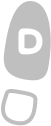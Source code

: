 <?xml version="1.0" encoding="UTF-8"?>
<dia:diagram xmlns:dia="http://www.lysator.liu.se/~alla/dia/">
  <dia:layer name="Segundo Plano" visible="true" connectable="true" active="true">
    <dia:object type="Standard - Beziergon" version="0" id="O0">
      <dia:attribute name="obj_pos">
        <dia:point val="10,0"/>
      </dia:attribute>
      <dia:attribute name="obj_bb">
        <dia:rectangle val="8.516,-0.12;10.863,3.846"/>
      </dia:attribute>
      <dia:attribute name="bez_points">
        <dia:point val="10,0"/>
        <dia:point val="9.1,-0.217"/>
        <dia:point val="8.796,1.411"/>
        <dia:point val="8.696,2.062"/>
        <dia:point val="8.596,2.713"/>
        <dia:point val="8.4,3.473"/>
        <dia:point val="9.5,3.69"/>
        <dia:point val="10.6,3.907"/>
        <dia:point val="10.6,3.473"/>
        <dia:point val="10.7,2.822"/>
        <dia:point val="10.8,2.171"/>
        <dia:point val="10.9,0.217"/>
      </dia:attribute>
      <dia:attribute name="corner_types">
        <dia:enum val="2"/>
        <dia:enum val="2"/>
        <dia:enum val="2"/>
        <dia:enum val="2"/>
        <dia:enum val="2"/>
      </dia:attribute>
      <dia:attribute name="line_color">
        <dia:color val="#bfbfbfff"/>
      </dia:attribute>
      <dia:attribute name="line_width">
        <dia:real val="0.2"/>
      </dia:attribute>
      <dia:attribute name="inner_color">
        <dia:color val="#bfbfbfff"/>
      </dia:attribute>
      <dia:attribute name="show_background">
        <dia:boolean val="true"/>
      </dia:attribute>
    </dia:object>
    <dia:object type="Standard - Beziergon" version="0" id="O1">
      <dia:attribute name="obj_pos">
        <dia:point val="9.396,4.45"/>
      </dia:attribute>
      <dia:attribute name="obj_bb">
        <dia:rectangle val="8.377,4.278;10.201,6.098"/>
      </dia:attribute>
      <dia:attribute name="bez_points">
        <dia:point val="9.396,4.45"/>
        <dia:point val="8.796,4.341"/>
        <dia:point val="8.696,4.341"/>
        <dia:point val="8.646,4.558"/>
        <dia:point val="8.596,4.775"/>
        <dia:point val="8.096,5.752"/>
        <dia:point val="9.096,5.969"/>
        <dia:point val="10.096,6.186"/>
        <dia:point val="10.063,5.137"/>
        <dia:point val="10.096,4.884"/>
        <dia:point val="10.13,4.631"/>
        <dia:point val="9.996,4.558"/>
      </dia:attribute>
      <dia:attribute name="corner_types">
        <dia:enum val="2"/>
        <dia:enum val="2"/>
        <dia:enum val="2"/>
        <dia:enum val="2"/>
        <dia:enum val="2"/>
      </dia:attribute>
      <dia:attribute name="line_color">
        <dia:color val="#bfbfbfff"/>
      </dia:attribute>
      <dia:attribute name="line_width">
        <dia:real val="0.2"/>
      </dia:attribute>
      <dia:attribute name="inner_color">
        <dia:color val="#bfbfbfff"/>
      </dia:attribute>
      <dia:attribute name="show_background">
        <dia:boolean val="false"/>
      </dia:attribute>
    </dia:object>
    <dia:object type="Standard - Path" version="0" id="O2">
      <dia:attribute name="obj_pos">
        <dia:point val="9.3,1.6"/>
      </dia:attribute>
      <dia:attribute name="obj_bb">
        <dia:rectangle val="9.25,1.25;10.45,2.55"/>
      </dia:attribute>
      <dia:attribute name="meta">
        <dia:composite type="dict"/>
      </dia:attribute>
      <dia:attribute name="bez_points">
        <dia:bezpoint type="moveto" p1="9.3,1.6"/>
        <dia:bezpoint type="curveto" p1="9.3,1.3" p2="9.4,1.3" p3="9.6,1.3"/>
        <dia:bezpoint type="curveto" p1="9.8,1.3" p2="10.4,1.3" p3="10.4,1.9"/>
        <dia:bezpoint type="curveto" p1="10.4,2.5" p2="9.8,2.5" p3="9.6,2.5"/>
        <dia:bezpoint type="curveto" p1="9.4,2.5" p2="9.3,2.5" p3="9.3,2.2"/>
        <dia:bezpoint type="curveto" p1="9.3,1.9" p2="9.3,1.9" p3="9.3,1.6"/>
        <dia:bezpoint type="moveto" p1="9.5,1.6"/>
        <dia:bezpoint type="curveto" p1="9.5,1.5" p2="9.6,1.5" p3="9.8,1.5"/>
        <dia:bezpoint type="curveto" p1="10,1.5" p2="10.2,1.6" p3="10.2,1.9"/>
        <dia:bezpoint type="curveto" p1="10.2,2.2" p2="10,2.3" p3="9.8,2.3"/>
        <dia:bezpoint type="curveto" p1="9.6,2.3" p2="9.5,2.3" p3="9.5,2.2"/>
        <dia:bezpoint type="curveto" p1="9.5,2.1" p2="9.5,1.7" p3="9.5,1.6"/>
      </dia:attribute>
      <dia:attribute name="stroke_or_fill">
        <dia:enum val="3"/>
      </dia:attribute>
      <dia:attribute name="line_width">
        <dia:real val="0.1"/>
      </dia:attribute>
      <dia:attribute name="line_colour">
        <dia:color val="#ffffffff"/>
      </dia:attribute>
      <dia:attribute name="line_style">
        <dia:enum val="0"/>
        <dia:real val="1"/>
      </dia:attribute>
      <dia:attribute name="line_join">
        <dia:enum val="0"/>
      </dia:attribute>
      <dia:attribute name="line_caps">
        <dia:enum val="0"/>
      </dia:attribute>
      <dia:attribute name="fill_colour">
        <dia:color val="#ffffffff"/>
      </dia:attribute>
      <dia:attribute name="show_control_lines">
        <dia:boolean val="false"/>
      </dia:attribute>
      <dia:attribute name="pattern"/>
    </dia:object>
  </dia:layer>
</dia:diagram>
